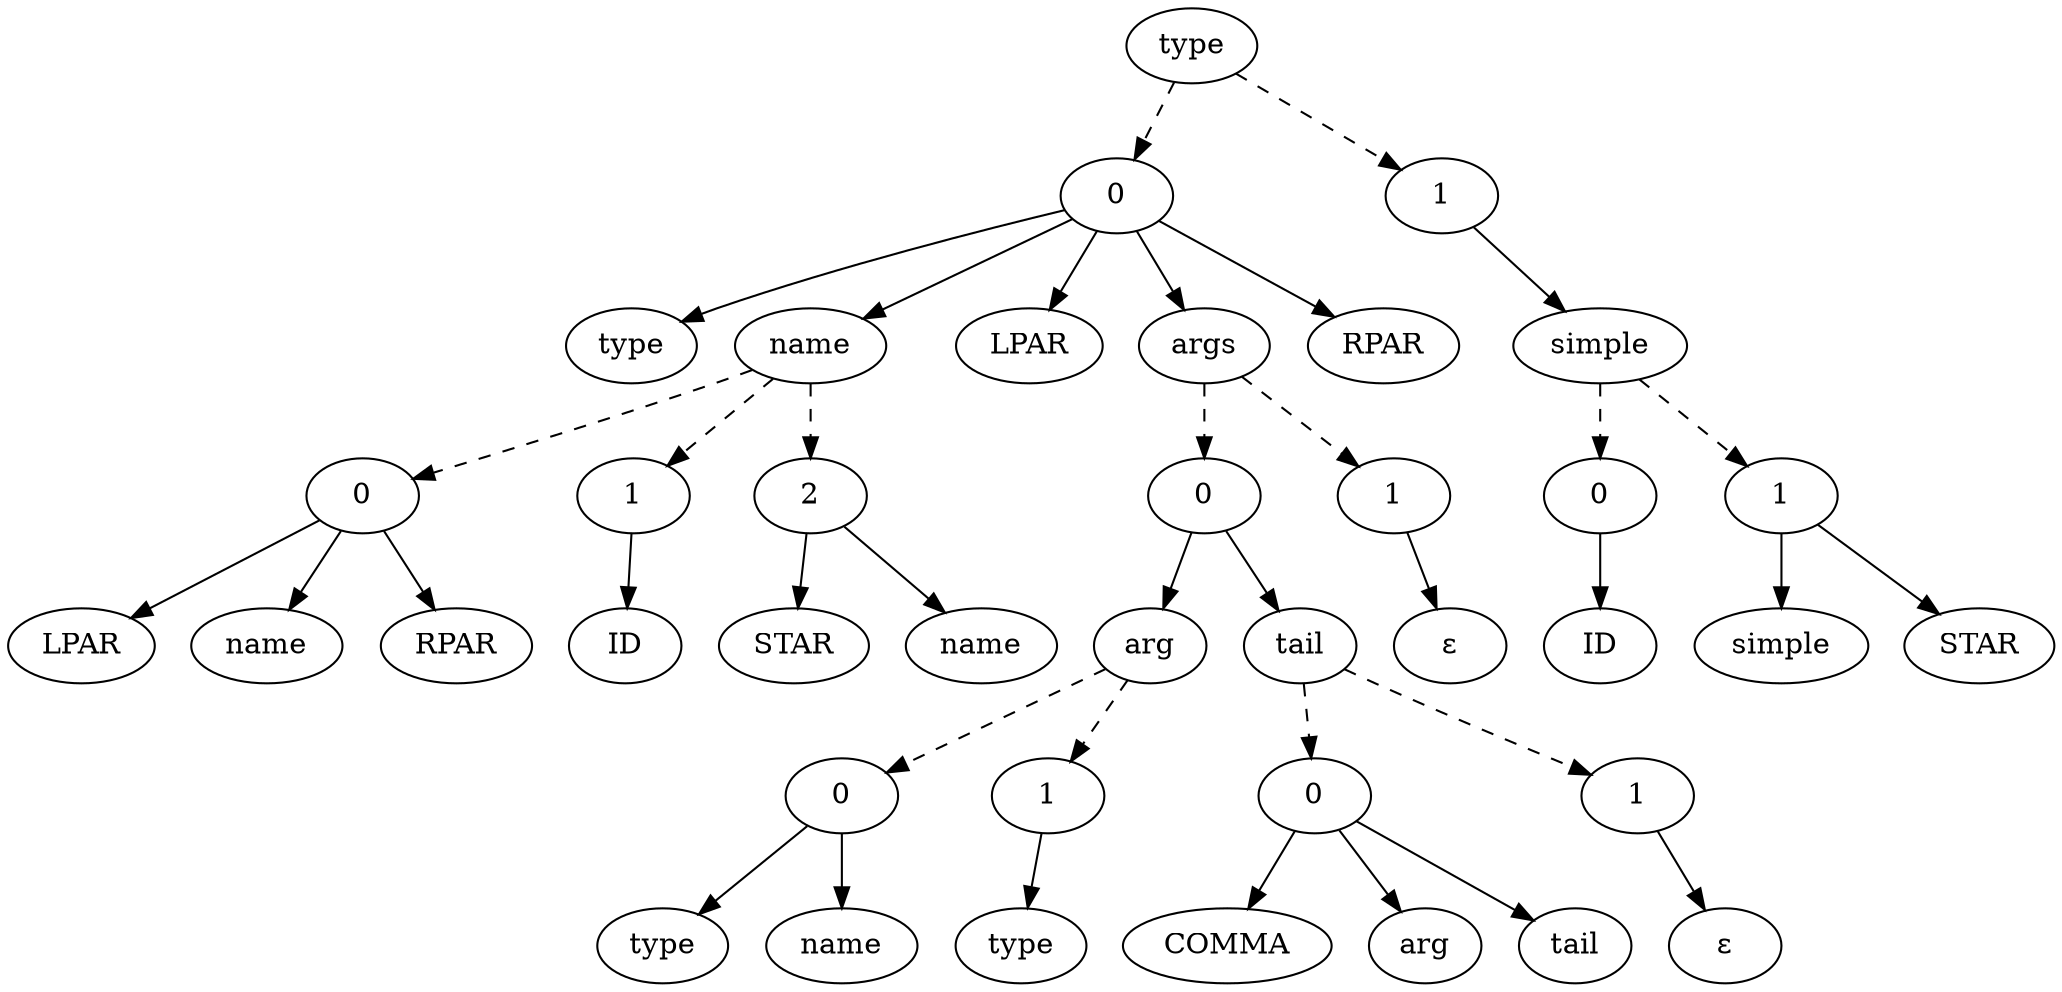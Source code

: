digraph {
"type" [label="type"];
"type_o0" [label="0"];
"type" -> "type_o0" [style=dashed];
"type2" [label="type"];
"type_o0" -> "type2" ;
"name" [label="name"];
"name_o0" [label="0"];
"name" -> "name_o0" [style=dashed];
"LPAR" [label="LPAR"];
"name_o0" -> "LPAR" ;
"name2" [label="name"];
"name_o0" -> "name2" ;
"RPAR" [label="RPAR"];
"name_o0" -> "RPAR" ;
"name_o1" [label="1"];
"name" -> "name_o1" [style=dashed];
"ID" [label="ID"];
"name_o1" -> "ID" ;
"name_o2" [label="2"];
"name" -> "name_o2" [style=dashed];
"STAR" [label="STAR"];
"name_o2" -> "STAR" ;
"name3" [label="name"];
"name_o2" -> "name3" ;
"type_o0" -> "name" ;
"LPAR2" [label="LPAR"];
"type_o0" -> "LPAR2" ;
"args" [label="args"];
"args_o0" [label="0"];
"args" -> "args_o0" [style=dashed];
"arg" [label="arg"];
"arg_o0" [label="0"];
"arg" -> "arg_o0" [style=dashed];
"type3" [label="type"];
"arg_o0" -> "type3" ;
"name4" [label="name"];
"arg_o0" -> "name4" ;
"arg_o1" [label="1"];
"arg" -> "arg_o1" [style=dashed];
"type4" [label="type"];
"arg_o1" -> "type4" ;
"args_o0" -> "arg" ;
"tail" [label="tail"];
"tail_o0" [label="0"];
"tail" -> "tail_o0" [style=dashed];
"COMMA" [label="COMMA"];
"tail_o0" -> "COMMA" ;
"arg2" [label="arg"];
"tail_o0" -> "arg2" ;
"tail2" [label="tail"];
"tail_o0" -> "tail2" ;
"tail_o1" [label="1"];
"tail" -> "tail_o1" [style=dashed];
"None" [label="&epsilon;"];
"tail_o1" -> "None" ;
"args_o0" -> "tail" ;
"args_o1" [label="1"];
"args" -> "args_o1" [style=dashed];
"None2" [label="&epsilon;"];
"args_o1" -> "None2" ;
"type_o0" -> "args" ;
"RPAR2" [label="RPAR"];
"type_o0" -> "RPAR2" ;
"type_o1" [label="1"];
"type" -> "type_o1" [style=dashed];
"simple" [label="simple"];
"simple_o0" [label="0"];
"simple" -> "simple_o0" [style=dashed];
"ID2" [label="ID"];
"simple_o0" -> "ID2" ;
"simple_o1" [label="1"];
"simple" -> "simple_o1" [style=dashed];
"simple2" [label="simple"];
"simple_o1" -> "simple2" ;
"STAR2" [label="STAR"];
"simple_o1" -> "STAR2" ;
"type_o1" -> "simple" ;
}
